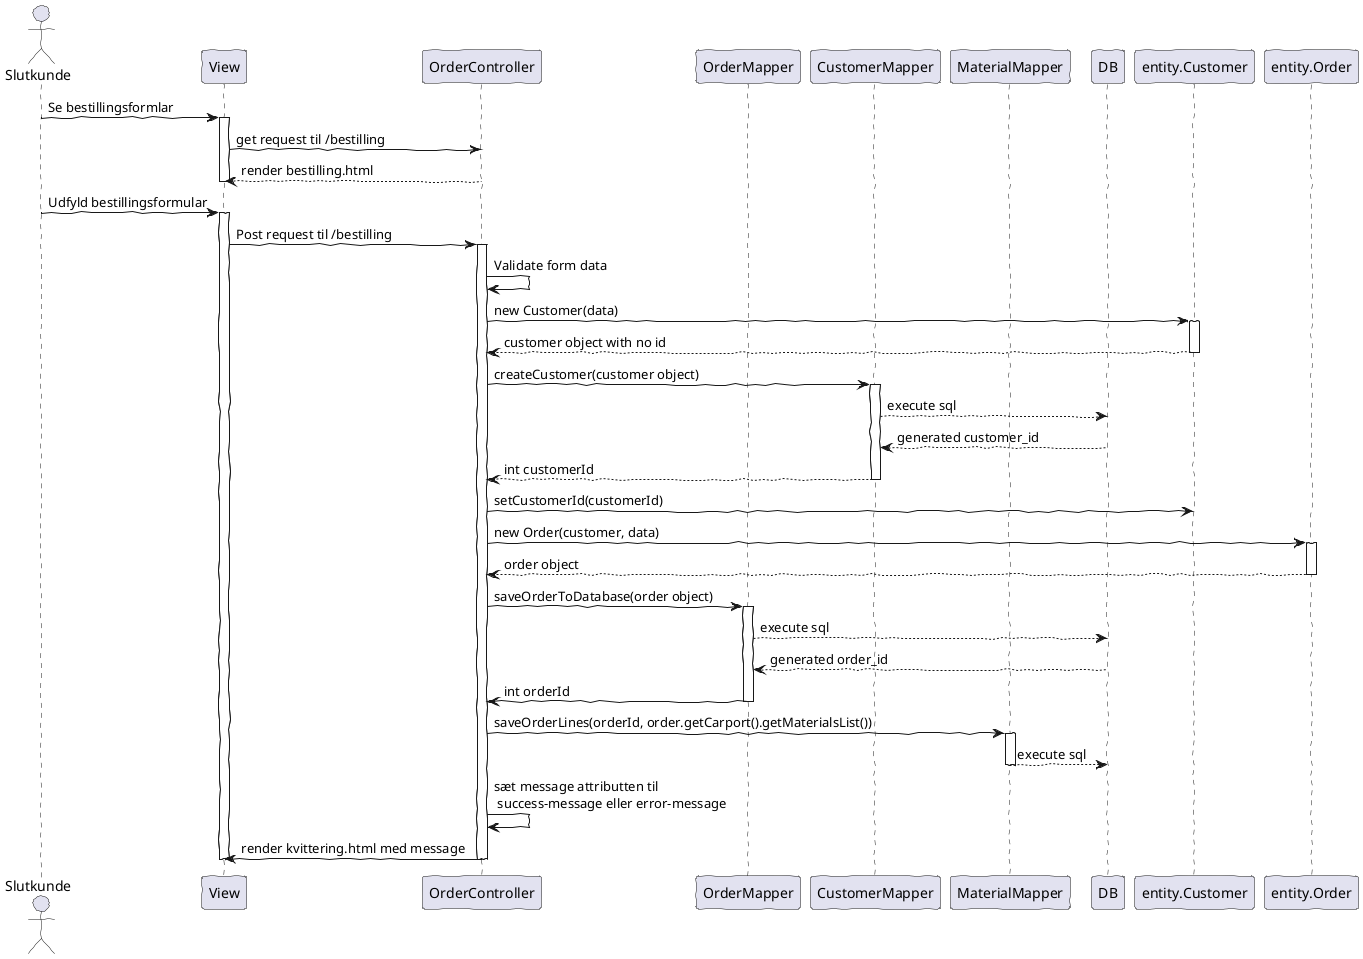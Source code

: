 @startuml
'https://plantuml.com/sequence-diagram
!pragma layout smetana
skinparam handwritten true

actor Slutkunde
participant View as V
participant "OrderController" as C
participant "OrderMapper" as M
participant "CustomerMapper" as CM
participant "MaterialMapper" as MM
participant DB
participant "entity.Customer" as Customer
participant "entity.Order" as O

Slutkunde -> V: Se bestillingsformlar
activate V
V -> C: get request til /bestilling
C --> V: render bestilling.html
deactivate V

Slutkunde -> V: Udfyld bestillingsformular
activate V

V -> C: Post request til /bestilling
activate C
C -> C: Validate form data
C -> Customer: new Customer(data)
activate Customer
Customer --> C: customer object with no id
deactivate Customer
C -> CM: createCustomer(customer object)
activate CM
CM --> DB: execute sql
DB --> CM: generated customer_id
CM --> C: int customerId
deactivate CM
C -> Customer: setCustomerId(customerId)
C -> O: new Order(customer, data)
activate O
O --> C: order object
deactivate O
C -> M: saveOrderToDatabase(order object)
activate M
M --> DB: execute sql
DB --> M: generated order_id
M -> C: int orderId
deactivate M
C -> MM: saveOrderLines(orderId, order.getCarport().getMaterialsList())
activate MM
MM --> DB: execute sql
deactivate MM
C -> C : sæt message attributten til\n success-message eller error-message
C -> V: render kvittering.html med message
deactivate C

deactivate V

@enduml